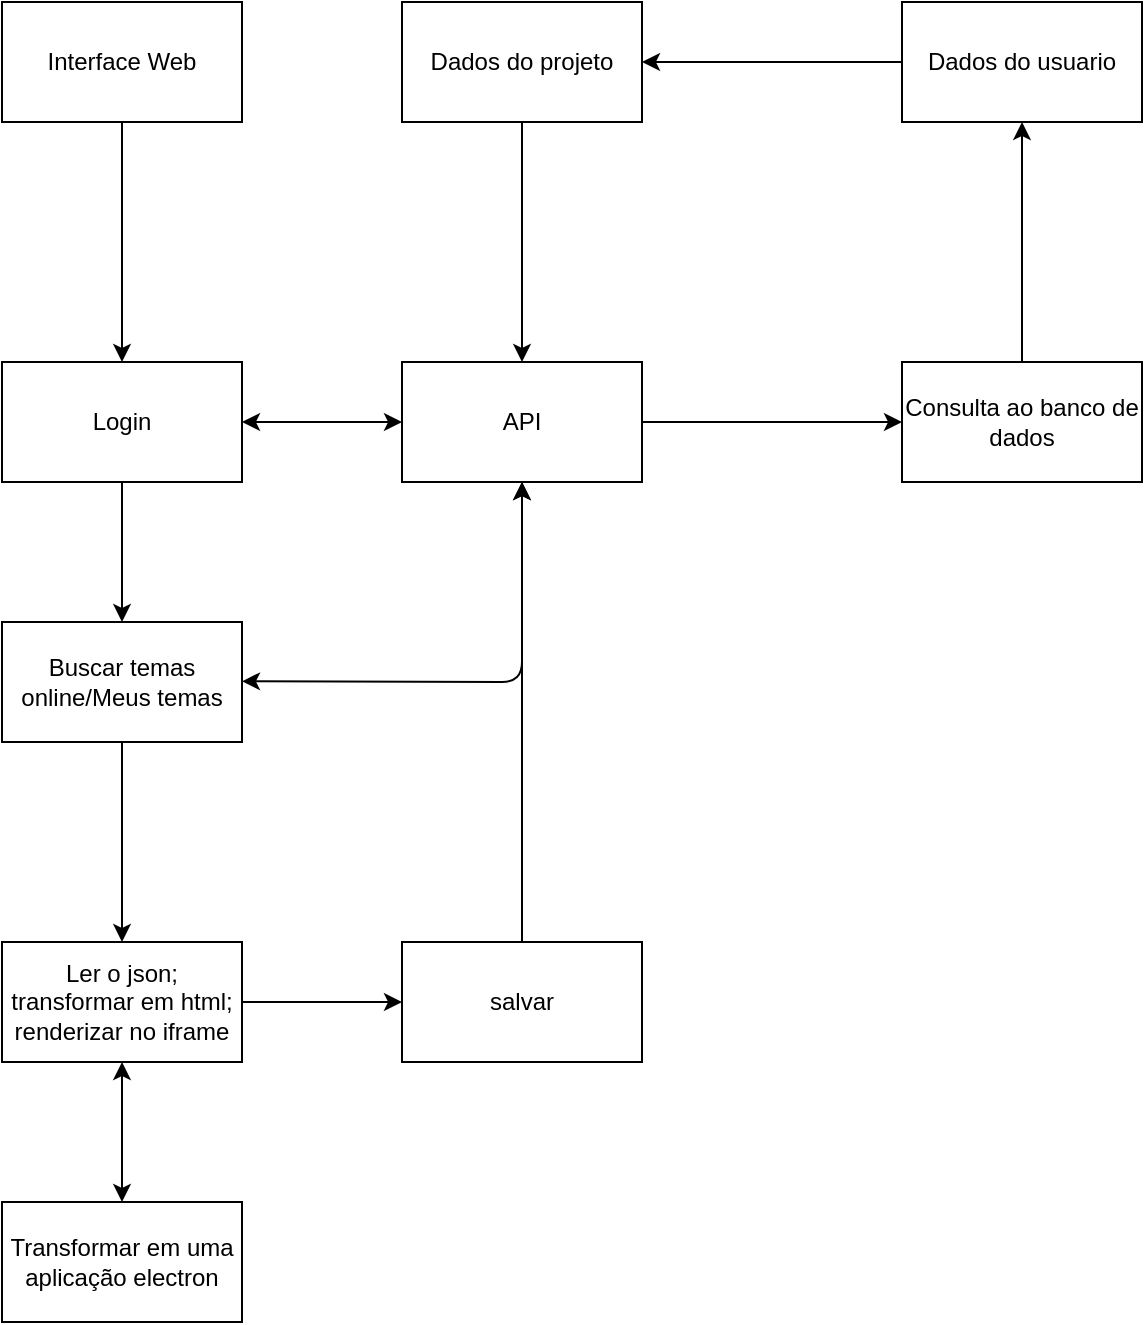 <mxfile version="14.7.10" type="device"><diagram id="H7Fgf9Km-ePuhGN7U5GZ" name="Page-1"><mxGraphModel dx="1422" dy="832" grid="1" gridSize="10" guides="1" tooltips="1" connect="1" arrows="1" fold="1" page="1" pageScale="1" pageWidth="827" pageHeight="1169" math="0" shadow="0"><root><mxCell id="0"/><mxCell id="1" parent="0"/><mxCell id="FsWc3ig3IXlCOsYMX_iZ-5" style="edgeStyle=orthogonalEdgeStyle;rounded=0;orthogonalLoop=1;jettySize=auto;html=1;" parent="1" source="FsWc3ig3IXlCOsYMX_iZ-1" target="FsWc3ig3IXlCOsYMX_iZ-3" edge="1"><mxGeometry relative="1" as="geometry"/></mxCell><mxCell id="FsWc3ig3IXlCOsYMX_iZ-1" value="Interface Web" style="rounded=0;whiteSpace=wrap;html=1;" parent="1" vertex="1"><mxGeometry x="170" y="40" width="120" height="60" as="geometry"/></mxCell><mxCell id="FsWc3ig3IXlCOsYMX_iZ-7" style="edgeStyle=orthogonalEdgeStyle;rounded=0;orthogonalLoop=1;jettySize=auto;html=1;entryX=0.5;entryY=1;entryDx=0;entryDy=0;" parent="1" source="FsWc3ig3IXlCOsYMX_iZ-2" target="FsWc3ig3IXlCOsYMX_iZ-4" edge="1"><mxGeometry relative="1" as="geometry"/></mxCell><mxCell id="FsWc3ig3IXlCOsYMX_iZ-2" value="Consulta ao banco de dados" style="rounded=0;whiteSpace=wrap;html=1;" parent="1" vertex="1"><mxGeometry x="620" y="220" width="120" height="60" as="geometry"/></mxCell><mxCell id="FsWc3ig3IXlCOsYMX_iZ-6" style="edgeStyle=orthogonalEdgeStyle;rounded=0;orthogonalLoop=1;jettySize=auto;html=1;entryX=0;entryY=0.5;entryDx=0;entryDy=0;startArrow=none;" parent="1" source="VDjcAJNjQfdh8LPz30rj-1" target="FsWc3ig3IXlCOsYMX_iZ-2" edge="1"><mxGeometry relative="1" as="geometry"><mxPoint x="450" y="260" as="sourcePoint"/></mxGeometry></mxCell><mxCell id="FsWc3ig3IXlCOsYMX_iZ-12" style="edgeStyle=orthogonalEdgeStyle;rounded=0;orthogonalLoop=1;jettySize=auto;html=1;entryX=0.5;entryY=0;entryDx=0;entryDy=0;" parent="1" source="FsWc3ig3IXlCOsYMX_iZ-3" target="FsWc3ig3IXlCOsYMX_iZ-9" edge="1"><mxGeometry relative="1" as="geometry"/></mxCell><mxCell id="FsWc3ig3IXlCOsYMX_iZ-3" value="Login" style="rounded=0;whiteSpace=wrap;html=1;" parent="1" vertex="1"><mxGeometry x="170" y="220" width="120" height="60" as="geometry"/></mxCell><mxCell id="FsWc3ig3IXlCOsYMX_iZ-4" value="Dados do usuario" style="rounded=0;whiteSpace=wrap;html=1;" parent="1" vertex="1"><mxGeometry x="620" y="40" width="120" height="60" as="geometry"/></mxCell><mxCell id="FsWc3ig3IXlCOsYMX_iZ-16" style="edgeStyle=orthogonalEdgeStyle;rounded=0;orthogonalLoop=1;jettySize=auto;html=1;" parent="1" source="FsWc3ig3IXlCOsYMX_iZ-9" edge="1"><mxGeometry relative="1" as="geometry"><mxPoint x="230" y="510" as="targetPoint"/></mxGeometry></mxCell><mxCell id="FsWc3ig3IXlCOsYMX_iZ-9" value="Buscar temas online/Meus temas" style="rounded=0;whiteSpace=wrap;html=1;" parent="1" vertex="1"><mxGeometry x="170" y="350" width="120" height="60" as="geometry"/></mxCell><mxCell id="VDjcAJNjQfdh8LPz30rj-1" value="API" style="rounded=0;whiteSpace=wrap;html=1;" vertex="1" parent="1"><mxGeometry x="370" y="220" width="120" height="60" as="geometry"/></mxCell><mxCell id="VDjcAJNjQfdh8LPz30rj-5" value="" style="endArrow=classic;startArrow=classic;html=1;exitX=1;exitY=0.5;exitDx=0;exitDy=0;entryX=0;entryY=0.5;entryDx=0;entryDy=0;" edge="1" parent="1" source="FsWc3ig3IXlCOsYMX_iZ-3" target="VDjcAJNjQfdh8LPz30rj-1"><mxGeometry width="50" height="50" relative="1" as="geometry"><mxPoint x="300" y="290" as="sourcePoint"/><mxPoint x="360" y="247" as="targetPoint"/></mxGeometry></mxCell><mxCell id="VDjcAJNjQfdh8LPz30rj-6" value="" style="endArrow=classic;startArrow=classic;html=1;entryX=0.5;entryY=1;entryDx=0;entryDy=0;" edge="1" parent="1" target="VDjcAJNjQfdh8LPz30rj-1"><mxGeometry width="50" height="50" relative="1" as="geometry"><mxPoint x="290" y="379.66" as="sourcePoint"/><mxPoint x="440" y="379.66" as="targetPoint"/><Array as="points"><mxPoint x="430" y="380"/></Array></mxGeometry></mxCell><mxCell id="VDjcAJNjQfdh8LPz30rj-7" value="Dados do projeto" style="rounded=0;whiteSpace=wrap;html=1;" vertex="1" parent="1"><mxGeometry x="370" y="40" width="120" height="60" as="geometry"/></mxCell><mxCell id="VDjcAJNjQfdh8LPz30rj-8" value="" style="endArrow=classic;html=1;exitX=0;exitY=0.5;exitDx=0;exitDy=0;entryX=1;entryY=0.5;entryDx=0;entryDy=0;" edge="1" parent="1" source="FsWc3ig3IXlCOsYMX_iZ-4" target="VDjcAJNjQfdh8LPz30rj-7"><mxGeometry width="50" height="50" relative="1" as="geometry"><mxPoint x="450" y="300" as="sourcePoint"/><mxPoint x="500" y="250" as="targetPoint"/></mxGeometry></mxCell><mxCell id="VDjcAJNjQfdh8LPz30rj-9" value="" style="endArrow=classic;html=1;exitX=0.5;exitY=1;exitDx=0;exitDy=0;entryX=0.5;entryY=0;entryDx=0;entryDy=0;" edge="1" parent="1" source="VDjcAJNjQfdh8LPz30rj-7" target="VDjcAJNjQfdh8LPz30rj-1"><mxGeometry width="50" height="50" relative="1" as="geometry"><mxPoint x="450" y="300" as="sourcePoint"/><mxPoint x="500" y="250" as="targetPoint"/></mxGeometry></mxCell><mxCell id="VDjcAJNjQfdh8LPz30rj-10" value="Ler o json; transformar em html; renderizar no iframe" style="rounded=0;whiteSpace=wrap;html=1;" vertex="1" parent="1"><mxGeometry x="170" y="510" width="120" height="60" as="geometry"/></mxCell><mxCell id="VDjcAJNjQfdh8LPz30rj-11" value="salvar" style="rounded=0;whiteSpace=wrap;html=1;" vertex="1" parent="1"><mxGeometry x="370" y="510" width="120" height="60" as="geometry"/></mxCell><mxCell id="VDjcAJNjQfdh8LPz30rj-12" value="" style="endArrow=classic;html=1;exitX=1;exitY=0.5;exitDx=0;exitDy=0;entryX=0;entryY=0.5;entryDx=0;entryDy=0;" edge="1" parent="1" source="VDjcAJNjQfdh8LPz30rj-10" target="VDjcAJNjQfdh8LPz30rj-11"><mxGeometry width="50" height="50" relative="1" as="geometry"><mxPoint x="450" y="490" as="sourcePoint"/><mxPoint x="500" y="440" as="targetPoint"/></mxGeometry></mxCell><mxCell id="VDjcAJNjQfdh8LPz30rj-13" value="" style="endArrow=classic;html=1;exitX=0.5;exitY=0;exitDx=0;exitDy=0;entryX=0.5;entryY=1;entryDx=0;entryDy=0;" edge="1" parent="1" source="VDjcAJNjQfdh8LPz30rj-11" target="VDjcAJNjQfdh8LPz30rj-1"><mxGeometry width="50" height="50" relative="1" as="geometry"><mxPoint x="450" y="490" as="sourcePoint"/><mxPoint x="500" y="440" as="targetPoint"/></mxGeometry></mxCell><mxCell id="VDjcAJNjQfdh8LPz30rj-14" value="Transformar em uma aplicação electron" style="rounded=0;whiteSpace=wrap;html=1;" vertex="1" parent="1"><mxGeometry x="170" y="640" width="120" height="60" as="geometry"/></mxCell><mxCell id="VDjcAJNjQfdh8LPz30rj-17" value="" style="endArrow=classic;startArrow=classic;html=1;exitX=0.5;exitY=0;exitDx=0;exitDy=0;entryX=0.5;entryY=1;entryDx=0;entryDy=0;" edge="1" parent="1" source="VDjcAJNjQfdh8LPz30rj-14" target="VDjcAJNjQfdh8LPz30rj-10"><mxGeometry width="50" height="50" relative="1" as="geometry"><mxPoint x="450" y="490" as="sourcePoint"/><mxPoint x="500" y="440" as="targetPoint"/></mxGeometry></mxCell></root></mxGraphModel></diagram></mxfile>